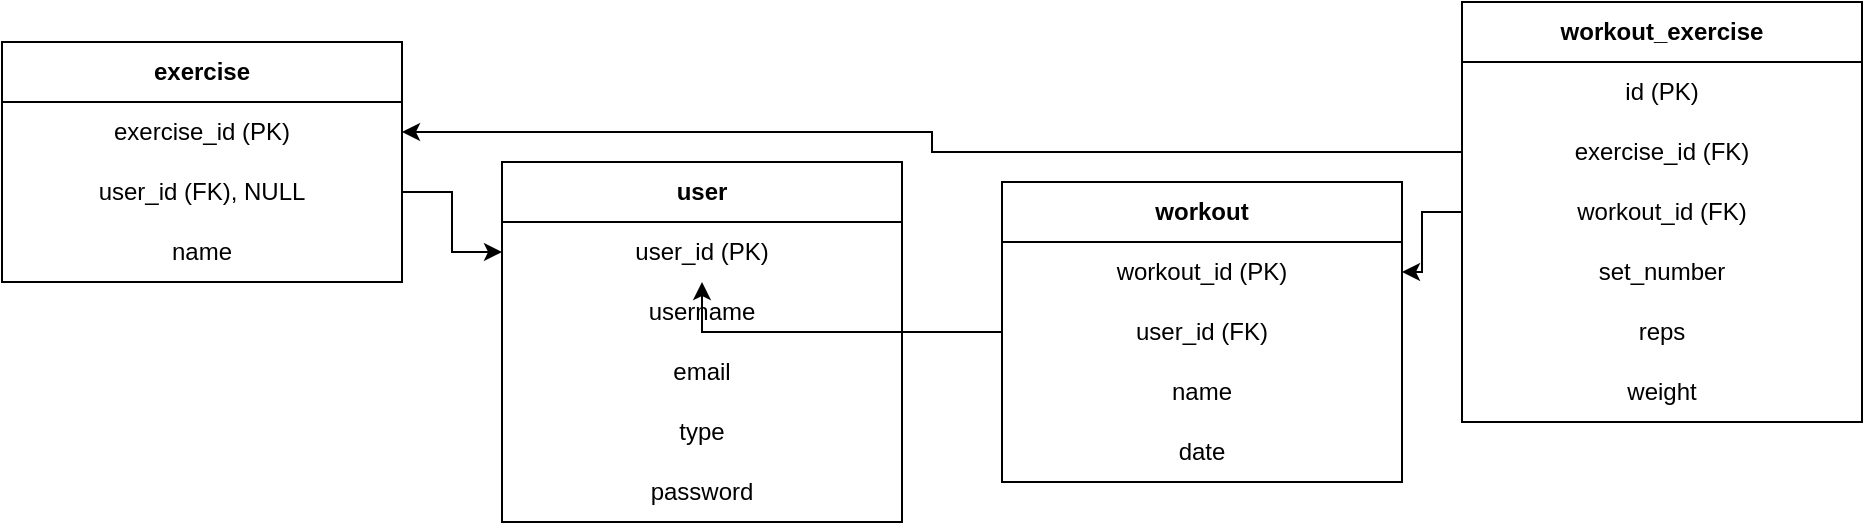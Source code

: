 <mxfile version="25.0.1">
  <diagram name="Page-1" id="_UrB7X2O_bQnR6X4eC7d">
    <mxGraphModel dx="1041" dy="478" grid="1" gridSize="10" guides="1" tooltips="1" connect="1" arrows="1" fold="1" page="1" pageScale="1" pageWidth="1654" pageHeight="1169" math="0" shadow="0">
      <root>
        <mxCell id="0" />
        <mxCell id="1" parent="0" />
        <mxCell id="7U7vAsr_AXt3HuqYSihi-1" value="user" style="swimlane;whiteSpace=wrap;html=1;startSize=30;" vertex="1" parent="1">
          <mxGeometry x="300" y="100" width="200" height="180" as="geometry" />
        </mxCell>
        <mxCell id="7U7vAsr_AXt3HuqYSihi-6" value="user_id (PK)" style="text;html=1;align=center;verticalAlign=middle;whiteSpace=wrap;rounded=0;" vertex="1" parent="7U7vAsr_AXt3HuqYSihi-1">
          <mxGeometry y="30" width="200" height="30" as="geometry" />
        </mxCell>
        <mxCell id="7U7vAsr_AXt3HuqYSihi-7" value="username" style="text;html=1;align=center;verticalAlign=middle;whiteSpace=wrap;rounded=0;" vertex="1" parent="7U7vAsr_AXt3HuqYSihi-1">
          <mxGeometry y="60" width="200" height="30" as="geometry" />
        </mxCell>
        <mxCell id="7U7vAsr_AXt3HuqYSihi-8" value="email" style="text;html=1;align=center;verticalAlign=middle;whiteSpace=wrap;rounded=0;" vertex="1" parent="7U7vAsr_AXt3HuqYSihi-1">
          <mxGeometry y="90" width="200" height="30" as="geometry" />
        </mxCell>
        <mxCell id="7U7vAsr_AXt3HuqYSihi-9" value="type" style="text;html=1;align=center;verticalAlign=middle;whiteSpace=wrap;rounded=0;" vertex="1" parent="7U7vAsr_AXt3HuqYSihi-1">
          <mxGeometry y="120" width="200" height="30" as="geometry" />
        </mxCell>
        <mxCell id="7U7vAsr_AXt3HuqYSihi-10" value="password" style="text;html=1;align=center;verticalAlign=middle;whiteSpace=wrap;rounded=0;" vertex="1" parent="7U7vAsr_AXt3HuqYSihi-1">
          <mxGeometry y="150" width="200" height="30" as="geometry" />
        </mxCell>
        <mxCell id="7U7vAsr_AXt3HuqYSihi-2" value="workout" style="swimlane;whiteSpace=wrap;html=1;startSize=30;" vertex="1" parent="1">
          <mxGeometry x="550" y="110" width="200" height="150" as="geometry" />
        </mxCell>
        <mxCell id="7U7vAsr_AXt3HuqYSihi-11" value="workout_id (PK)" style="text;html=1;align=center;verticalAlign=middle;whiteSpace=wrap;rounded=0;" vertex="1" parent="7U7vAsr_AXt3HuqYSihi-2">
          <mxGeometry y="30" width="200" height="30" as="geometry" />
        </mxCell>
        <mxCell id="7U7vAsr_AXt3HuqYSihi-12" value="user_id (FK)" style="text;html=1;align=center;verticalAlign=middle;whiteSpace=wrap;rounded=0;" vertex="1" parent="7U7vAsr_AXt3HuqYSihi-2">
          <mxGeometry y="60" width="200" height="30" as="geometry" />
        </mxCell>
        <mxCell id="7U7vAsr_AXt3HuqYSihi-13" value="name" style="text;html=1;align=center;verticalAlign=middle;whiteSpace=wrap;rounded=0;" vertex="1" parent="7U7vAsr_AXt3HuqYSihi-2">
          <mxGeometry y="90" width="200" height="30" as="geometry" />
        </mxCell>
        <mxCell id="7U7vAsr_AXt3HuqYSihi-25" value="date" style="text;html=1;align=center;verticalAlign=middle;whiteSpace=wrap;rounded=0;" vertex="1" parent="7U7vAsr_AXt3HuqYSihi-2">
          <mxGeometry y="120" width="200" height="30" as="geometry" />
        </mxCell>
        <mxCell id="7U7vAsr_AXt3HuqYSihi-3" value="exercise" style="swimlane;whiteSpace=wrap;html=1;startSize=30;" vertex="1" parent="1">
          <mxGeometry x="50" y="40" width="200" height="120" as="geometry" />
        </mxCell>
        <mxCell id="7U7vAsr_AXt3HuqYSihi-14" value="exercise_id (PK)" style="text;html=1;align=center;verticalAlign=middle;whiteSpace=wrap;rounded=0;" vertex="1" parent="7U7vAsr_AXt3HuqYSihi-3">
          <mxGeometry y="30" width="200" height="30" as="geometry" />
        </mxCell>
        <mxCell id="7U7vAsr_AXt3HuqYSihi-15" value="user_id (FK), NULL" style="text;html=1;align=center;verticalAlign=middle;whiteSpace=wrap;rounded=0;" vertex="1" parent="7U7vAsr_AXt3HuqYSihi-3">
          <mxGeometry y="60" width="200" height="30" as="geometry" />
        </mxCell>
        <mxCell id="7U7vAsr_AXt3HuqYSihi-16" value="name" style="text;html=1;align=center;verticalAlign=middle;whiteSpace=wrap;rounded=0;" vertex="1" parent="7U7vAsr_AXt3HuqYSihi-3">
          <mxGeometry y="90" width="200" height="30" as="geometry" />
        </mxCell>
        <mxCell id="7U7vAsr_AXt3HuqYSihi-4" value="workout_exercise" style="swimlane;whiteSpace=wrap;html=1;startSize=30;" vertex="1" parent="1">
          <mxGeometry x="780" y="20" width="200" height="210" as="geometry" />
        </mxCell>
        <mxCell id="7U7vAsr_AXt3HuqYSihi-19" value="id (PK)" style="text;html=1;align=center;verticalAlign=middle;whiteSpace=wrap;rounded=0;" vertex="1" parent="7U7vAsr_AXt3HuqYSihi-4">
          <mxGeometry y="30" width="200" height="30" as="geometry" />
        </mxCell>
        <mxCell id="7U7vAsr_AXt3HuqYSihi-21" value="exercise_id (FK)" style="text;html=1;align=center;verticalAlign=middle;whiteSpace=wrap;rounded=0;" vertex="1" parent="7U7vAsr_AXt3HuqYSihi-4">
          <mxGeometry y="60" width="200" height="30" as="geometry" />
        </mxCell>
        <mxCell id="7U7vAsr_AXt3HuqYSihi-22" value="workout_id (FK)" style="text;html=1;align=center;verticalAlign=middle;whiteSpace=wrap;rounded=0;" vertex="1" parent="7U7vAsr_AXt3HuqYSihi-4">
          <mxGeometry y="90" width="200" height="30" as="geometry" />
        </mxCell>
        <mxCell id="7U7vAsr_AXt3HuqYSihi-17" value="set_number" style="text;html=1;align=center;verticalAlign=middle;whiteSpace=wrap;rounded=0;" vertex="1" parent="7U7vAsr_AXt3HuqYSihi-4">
          <mxGeometry y="120" width="200" height="30" as="geometry" />
        </mxCell>
        <mxCell id="7U7vAsr_AXt3HuqYSihi-23" value="reps" style="text;html=1;align=center;verticalAlign=middle;whiteSpace=wrap;rounded=0;" vertex="1" parent="7U7vAsr_AXt3HuqYSihi-4">
          <mxGeometry y="150" width="200" height="30" as="geometry" />
        </mxCell>
        <mxCell id="7U7vAsr_AXt3HuqYSihi-24" value="weight" style="text;html=1;align=center;verticalAlign=middle;whiteSpace=wrap;rounded=0;" vertex="1" parent="7U7vAsr_AXt3HuqYSihi-4">
          <mxGeometry y="180" width="200" height="30" as="geometry" />
        </mxCell>
        <mxCell id="7U7vAsr_AXt3HuqYSihi-26" style="edgeStyle=orthogonalEdgeStyle;rounded=0;orthogonalLoop=1;jettySize=auto;html=1;" edge="1" parent="1" source="7U7vAsr_AXt3HuqYSihi-12" target="7U7vAsr_AXt3HuqYSihi-6">
          <mxGeometry relative="1" as="geometry" />
        </mxCell>
        <mxCell id="7U7vAsr_AXt3HuqYSihi-27" style="edgeStyle=orthogonalEdgeStyle;rounded=0;orthogonalLoop=1;jettySize=auto;html=1;" edge="1" parent="1" source="7U7vAsr_AXt3HuqYSihi-21" target="7U7vAsr_AXt3HuqYSihi-14">
          <mxGeometry relative="1" as="geometry" />
        </mxCell>
        <mxCell id="7U7vAsr_AXt3HuqYSihi-28" style="edgeStyle=orthogonalEdgeStyle;rounded=0;orthogonalLoop=1;jettySize=auto;html=1;" edge="1" parent="1" source="7U7vAsr_AXt3HuqYSihi-22" target="7U7vAsr_AXt3HuqYSihi-11">
          <mxGeometry relative="1" as="geometry" />
        </mxCell>
        <mxCell id="7U7vAsr_AXt3HuqYSihi-31" style="edgeStyle=orthogonalEdgeStyle;rounded=0;orthogonalLoop=1;jettySize=auto;html=1;" edge="1" parent="1" source="7U7vAsr_AXt3HuqYSihi-15" target="7U7vAsr_AXt3HuqYSihi-6">
          <mxGeometry relative="1" as="geometry" />
        </mxCell>
      </root>
    </mxGraphModel>
  </diagram>
</mxfile>
